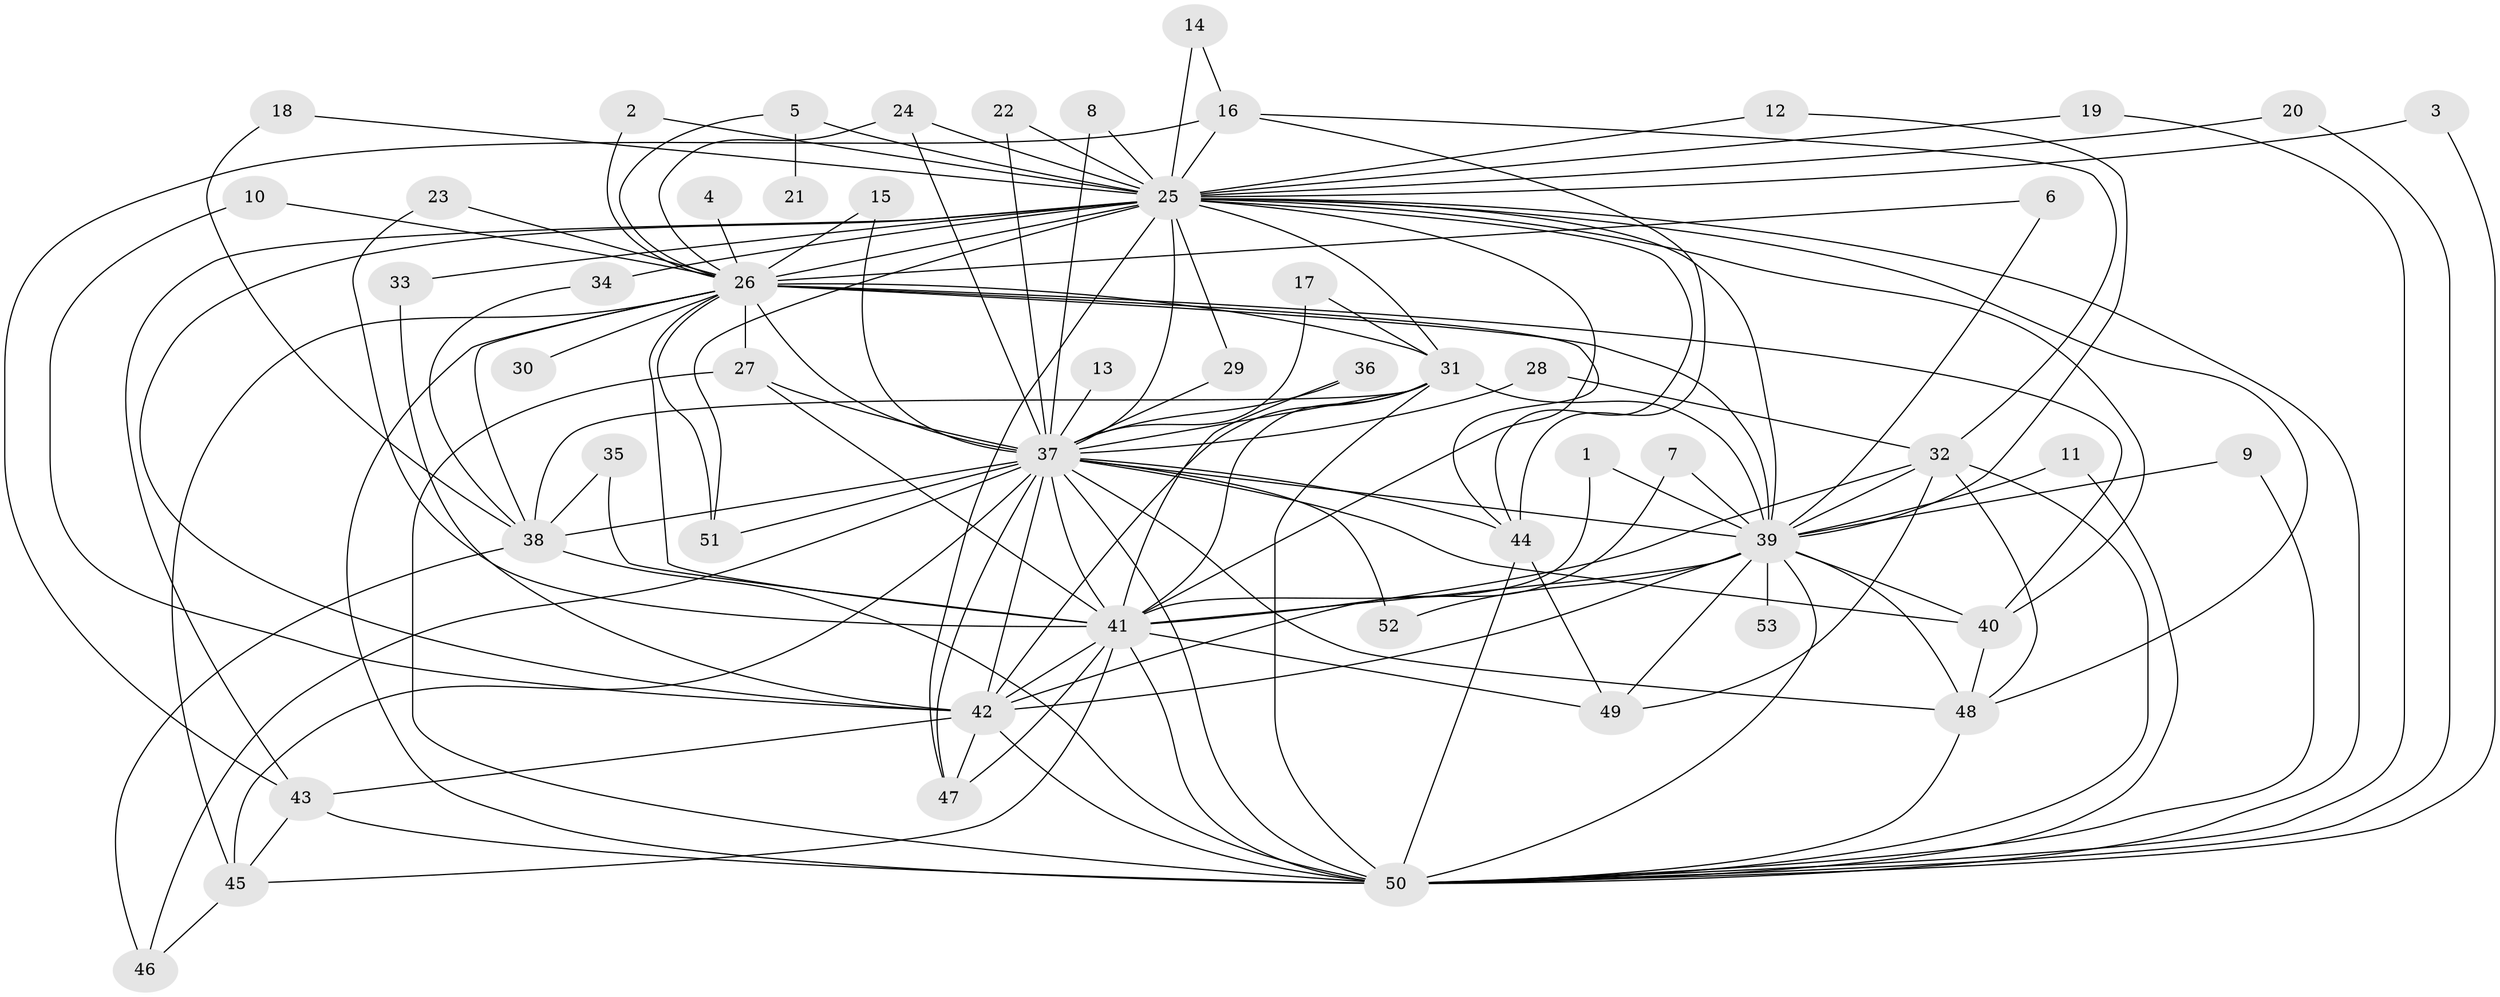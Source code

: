 // original degree distribution, {23: 0.03773584905660377, 24: 0.018867924528301886, 20: 0.018867924528301886, 15: 0.009433962264150943, 22: 0.009433962264150943, 2: 0.6132075471698113, 4: 0.12264150943396226, 7: 0.018867924528301886, 9: 0.009433962264150943, 3: 0.11320754716981132, 6: 0.009433962264150943, 5: 0.018867924528301886}
// Generated by graph-tools (version 1.1) at 2025/49/03/09/25 03:49:44]
// undirected, 53 vertices, 137 edges
graph export_dot {
graph [start="1"]
  node [color=gray90,style=filled];
  1;
  2;
  3;
  4;
  5;
  6;
  7;
  8;
  9;
  10;
  11;
  12;
  13;
  14;
  15;
  16;
  17;
  18;
  19;
  20;
  21;
  22;
  23;
  24;
  25;
  26;
  27;
  28;
  29;
  30;
  31;
  32;
  33;
  34;
  35;
  36;
  37;
  38;
  39;
  40;
  41;
  42;
  43;
  44;
  45;
  46;
  47;
  48;
  49;
  50;
  51;
  52;
  53;
  1 -- 39 [weight=1.0];
  1 -- 41 [weight=1.0];
  2 -- 25 [weight=1.0];
  2 -- 26 [weight=1.0];
  3 -- 25 [weight=1.0];
  3 -- 50 [weight=1.0];
  4 -- 26 [weight=1.0];
  5 -- 21 [weight=1.0];
  5 -- 25 [weight=1.0];
  5 -- 26 [weight=1.0];
  6 -- 26 [weight=1.0];
  6 -- 39 [weight=1.0];
  7 -- 39 [weight=1.0];
  7 -- 42 [weight=1.0];
  8 -- 25 [weight=1.0];
  8 -- 37 [weight=1.0];
  9 -- 39 [weight=1.0];
  9 -- 50 [weight=1.0];
  10 -- 26 [weight=1.0];
  10 -- 42 [weight=1.0];
  11 -- 39 [weight=1.0];
  11 -- 50 [weight=1.0];
  12 -- 25 [weight=1.0];
  12 -- 39 [weight=1.0];
  13 -- 37 [weight=1.0];
  14 -- 16 [weight=1.0];
  14 -- 25 [weight=1.0];
  15 -- 26 [weight=1.0];
  15 -- 37 [weight=2.0];
  16 -- 25 [weight=2.0];
  16 -- 32 [weight=1.0];
  16 -- 43 [weight=1.0];
  16 -- 44 [weight=1.0];
  17 -- 31 [weight=1.0];
  17 -- 37 [weight=1.0];
  18 -- 25 [weight=1.0];
  18 -- 38 [weight=1.0];
  19 -- 25 [weight=1.0];
  19 -- 50 [weight=1.0];
  20 -- 25 [weight=1.0];
  20 -- 50 [weight=1.0];
  22 -- 25 [weight=1.0];
  22 -- 37 [weight=1.0];
  23 -- 26 [weight=1.0];
  23 -- 41 [weight=1.0];
  24 -- 25 [weight=1.0];
  24 -- 26 [weight=2.0];
  24 -- 37 [weight=1.0];
  25 -- 26 [weight=5.0];
  25 -- 29 [weight=1.0];
  25 -- 31 [weight=3.0];
  25 -- 33 [weight=1.0];
  25 -- 34 [weight=1.0];
  25 -- 37 [weight=4.0];
  25 -- 39 [weight=2.0];
  25 -- 40 [weight=1.0];
  25 -- 41 [weight=3.0];
  25 -- 42 [weight=1.0];
  25 -- 43 [weight=1.0];
  25 -- 44 [weight=1.0];
  25 -- 47 [weight=1.0];
  25 -- 48 [weight=1.0];
  25 -- 50 [weight=2.0];
  25 -- 51 [weight=1.0];
  26 -- 27 [weight=1.0];
  26 -- 30 [weight=2.0];
  26 -- 31 [weight=3.0];
  26 -- 37 [weight=4.0];
  26 -- 38 [weight=1.0];
  26 -- 39 [weight=2.0];
  26 -- 40 [weight=1.0];
  26 -- 41 [weight=2.0];
  26 -- 44 [weight=1.0];
  26 -- 45 [weight=2.0];
  26 -- 50 [weight=3.0];
  26 -- 51 [weight=1.0];
  27 -- 37 [weight=1.0];
  27 -- 41 [weight=1.0];
  27 -- 50 [weight=1.0];
  28 -- 32 [weight=1.0];
  28 -- 37 [weight=1.0];
  29 -- 37 [weight=2.0];
  31 -- 37 [weight=2.0];
  31 -- 38 [weight=1.0];
  31 -- 39 [weight=1.0];
  31 -- 41 [weight=1.0];
  31 -- 42 [weight=1.0];
  31 -- 50 [weight=1.0];
  32 -- 39 [weight=1.0];
  32 -- 41 [weight=1.0];
  32 -- 48 [weight=1.0];
  32 -- 49 [weight=1.0];
  32 -- 50 [weight=1.0];
  33 -- 42 [weight=1.0];
  34 -- 38 [weight=1.0];
  35 -- 38 [weight=1.0];
  35 -- 41 [weight=1.0];
  36 -- 37 [weight=2.0];
  36 -- 41 [weight=1.0];
  37 -- 38 [weight=2.0];
  37 -- 39 [weight=2.0];
  37 -- 40 [weight=1.0];
  37 -- 41 [weight=2.0];
  37 -- 42 [weight=1.0];
  37 -- 44 [weight=1.0];
  37 -- 45 [weight=2.0];
  37 -- 46 [weight=1.0];
  37 -- 47 [weight=1.0];
  37 -- 48 [weight=1.0];
  37 -- 50 [weight=2.0];
  37 -- 51 [weight=1.0];
  37 -- 52 [weight=1.0];
  38 -- 46 [weight=1.0];
  38 -- 50 [weight=1.0];
  39 -- 40 [weight=1.0];
  39 -- 41 [weight=1.0];
  39 -- 42 [weight=1.0];
  39 -- 48 [weight=1.0];
  39 -- 49 [weight=1.0];
  39 -- 50 [weight=1.0];
  39 -- 52 [weight=1.0];
  39 -- 53 [weight=1.0];
  40 -- 48 [weight=1.0];
  41 -- 42 [weight=1.0];
  41 -- 45 [weight=1.0];
  41 -- 47 [weight=1.0];
  41 -- 49 [weight=1.0];
  41 -- 50 [weight=1.0];
  42 -- 43 [weight=1.0];
  42 -- 47 [weight=1.0];
  42 -- 50 [weight=1.0];
  43 -- 45 [weight=1.0];
  43 -- 50 [weight=1.0];
  44 -- 49 [weight=1.0];
  44 -- 50 [weight=1.0];
  45 -- 46 [weight=1.0];
  48 -- 50 [weight=1.0];
}
